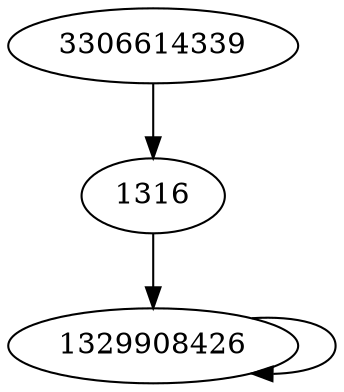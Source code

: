 digraph  {
1329908426;
3306614339;
1316;
1329908426 -> 1329908426;
3306614339 -> 1316;
1316 -> 1329908426;
}
